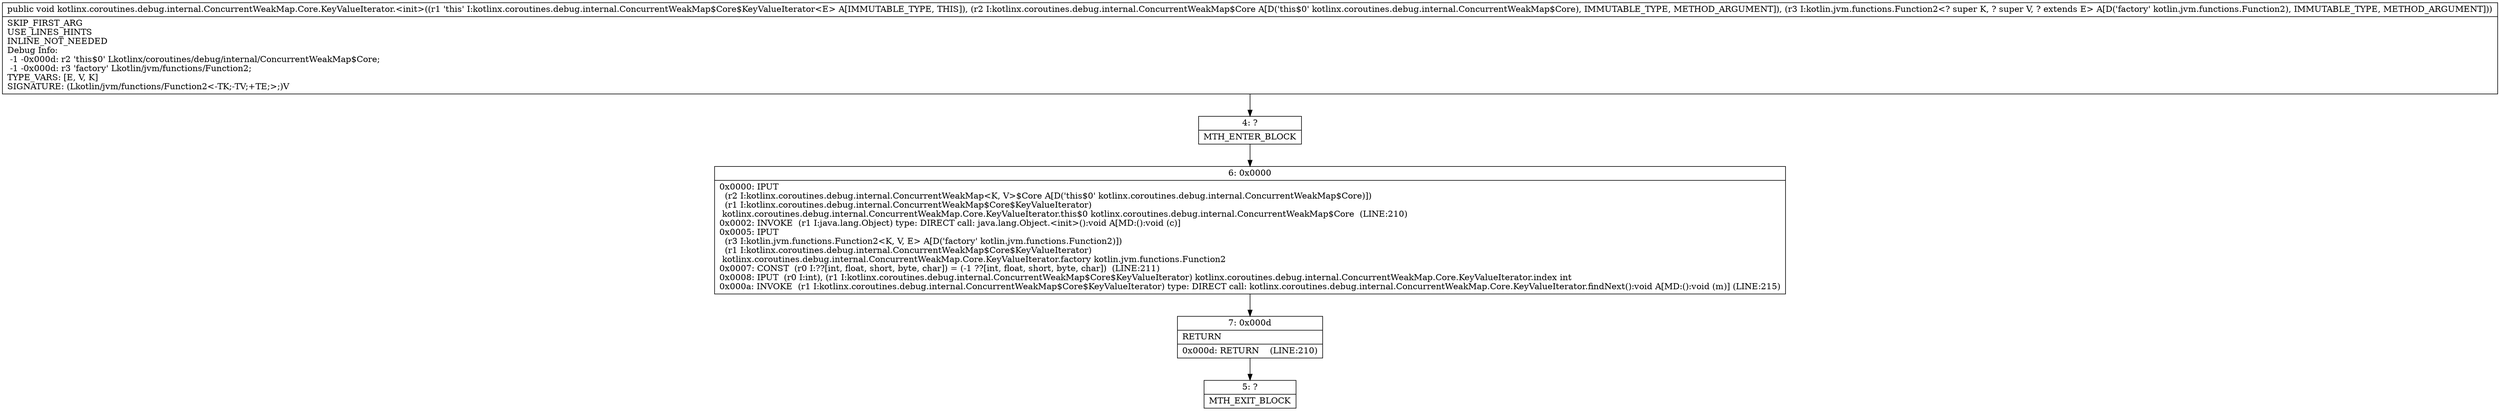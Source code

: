 digraph "CFG forkotlinx.coroutines.debug.internal.ConcurrentWeakMap.Core.KeyValueIterator.\<init\>(Lkotlinx\/coroutines\/debug\/internal\/ConcurrentWeakMap$Core;Lkotlin\/jvm\/functions\/Function2;)V" {
Node_4 [shape=record,label="{4\:\ ?|MTH_ENTER_BLOCK\l}"];
Node_6 [shape=record,label="{6\:\ 0x0000|0x0000: IPUT  \l  (r2 I:kotlinx.coroutines.debug.internal.ConcurrentWeakMap\<K, V\>$Core A[D('this$0' kotlinx.coroutines.debug.internal.ConcurrentWeakMap$Core)])\l  (r1 I:kotlinx.coroutines.debug.internal.ConcurrentWeakMap$Core$KeyValueIterator)\l kotlinx.coroutines.debug.internal.ConcurrentWeakMap.Core.KeyValueIterator.this$0 kotlinx.coroutines.debug.internal.ConcurrentWeakMap$Core  (LINE:210)\l0x0002: INVOKE  (r1 I:java.lang.Object) type: DIRECT call: java.lang.Object.\<init\>():void A[MD:():void (c)]\l0x0005: IPUT  \l  (r3 I:kotlin.jvm.functions.Function2\<K, V, E\> A[D('factory' kotlin.jvm.functions.Function2)])\l  (r1 I:kotlinx.coroutines.debug.internal.ConcurrentWeakMap$Core$KeyValueIterator)\l kotlinx.coroutines.debug.internal.ConcurrentWeakMap.Core.KeyValueIterator.factory kotlin.jvm.functions.Function2 \l0x0007: CONST  (r0 I:??[int, float, short, byte, char]) = (\-1 ??[int, float, short, byte, char])  (LINE:211)\l0x0008: IPUT  (r0 I:int), (r1 I:kotlinx.coroutines.debug.internal.ConcurrentWeakMap$Core$KeyValueIterator) kotlinx.coroutines.debug.internal.ConcurrentWeakMap.Core.KeyValueIterator.index int \l0x000a: INVOKE  (r1 I:kotlinx.coroutines.debug.internal.ConcurrentWeakMap$Core$KeyValueIterator) type: DIRECT call: kotlinx.coroutines.debug.internal.ConcurrentWeakMap.Core.KeyValueIterator.findNext():void A[MD:():void (m)] (LINE:215)\l}"];
Node_7 [shape=record,label="{7\:\ 0x000d|RETURN\l|0x000d: RETURN    (LINE:210)\l}"];
Node_5 [shape=record,label="{5\:\ ?|MTH_EXIT_BLOCK\l}"];
MethodNode[shape=record,label="{public void kotlinx.coroutines.debug.internal.ConcurrentWeakMap.Core.KeyValueIterator.\<init\>((r1 'this' I:kotlinx.coroutines.debug.internal.ConcurrentWeakMap$Core$KeyValueIterator\<E\> A[IMMUTABLE_TYPE, THIS]), (r2 I:kotlinx.coroutines.debug.internal.ConcurrentWeakMap$Core A[D('this$0' kotlinx.coroutines.debug.internal.ConcurrentWeakMap$Core), IMMUTABLE_TYPE, METHOD_ARGUMENT]), (r3 I:kotlin.jvm.functions.Function2\<? super K, ? super V, ? extends E\> A[D('factory' kotlin.jvm.functions.Function2), IMMUTABLE_TYPE, METHOD_ARGUMENT]))  | SKIP_FIRST_ARG\lUSE_LINES_HINTS\lINLINE_NOT_NEEDED\lDebug Info:\l  \-1 \-0x000d: r2 'this$0' Lkotlinx\/coroutines\/debug\/internal\/ConcurrentWeakMap$Core;\l  \-1 \-0x000d: r3 'factory' Lkotlin\/jvm\/functions\/Function2;\lTYPE_VARS: [E, V, K]\lSIGNATURE: (Lkotlin\/jvm\/functions\/Function2\<\-TK;\-TV;+TE;\>;)V\l}"];
MethodNode -> Node_4;Node_4 -> Node_6;
Node_6 -> Node_7;
Node_7 -> Node_5;
}

